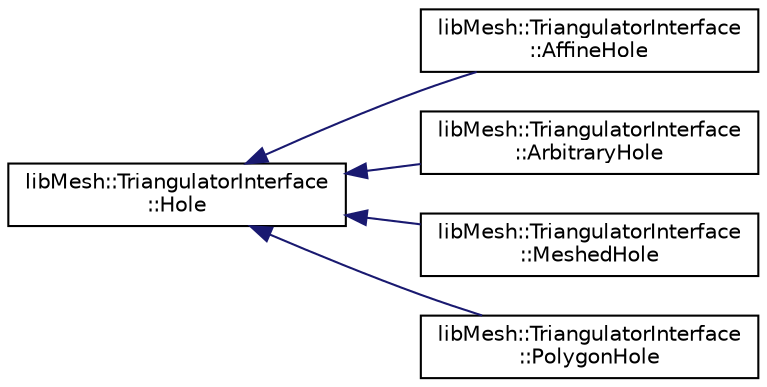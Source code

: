 digraph "类继承关系图"
{
 // INTERACTIVE_SVG=YES
  edge [fontname="Helvetica",fontsize="10",labelfontname="Helvetica",labelfontsize="10"];
  node [fontname="Helvetica",fontsize="10",shape=record];
  rankdir="LR";
  Node1 [label="libMesh::TriangulatorInterface\l::Hole",height=0.2,width=0.4,color="black", fillcolor="white", style="filled",URL="$classlibMesh_1_1TriangulatorInterface_1_1Hole.html",tooltip="An abstract class for defining a 2-dimensional hole. "];
  Node1 -> Node2 [dir="back",color="midnightblue",fontsize="10",style="solid",fontname="Helvetica"];
  Node2 [label="libMesh::TriangulatorInterface\l::AffineHole",height=0.2,width=0.4,color="black", fillcolor="white", style="filled",URL="$classlibMesh_1_1TriangulatorInterface_1_1AffineHole.html",tooltip="A way to translate and/or rotate an existing hole; perhaps to tile it in many places or to put it at ..."];
  Node1 -> Node3 [dir="back",color="midnightblue",fontsize="10",style="solid",fontname="Helvetica"];
  Node3 [label="libMesh::TriangulatorInterface\l::ArbitraryHole",height=0.2,width=0.4,color="black", fillcolor="white", style="filled",URL="$classlibMesh_1_1TriangulatorInterface_1_1ArbitraryHole.html",tooltip="Another concrete instantiation of the hole, this one should be sufficiently general for most non-poly..."];
  Node1 -> Node4 [dir="back",color="midnightblue",fontsize="10",style="solid",fontname="Helvetica"];
  Node4 [label="libMesh::TriangulatorInterface\l::MeshedHole",height=0.2,width=0.4,color="black", fillcolor="white", style="filled",URL="$classlibMesh_1_1TriangulatorInterface_1_1MeshedHole.html",tooltip="Another concrete instantiation of the hole, as general as ArbitraryHole, but based on an existing 1D ..."];
  Node1 -> Node5 [dir="back",color="midnightblue",fontsize="10",style="solid",fontname="Helvetica"];
  Node5 [label="libMesh::TriangulatorInterface\l::PolygonHole",height=0.2,width=0.4,color="black", fillcolor="white", style="filled",URL="$classlibMesh_1_1TriangulatorInterface_1_1PolygonHole.html",tooltip="A concrete instantiation of the Hole class that describes polygonal (triangular, square, pentagonal, ...) holes. "];
}
